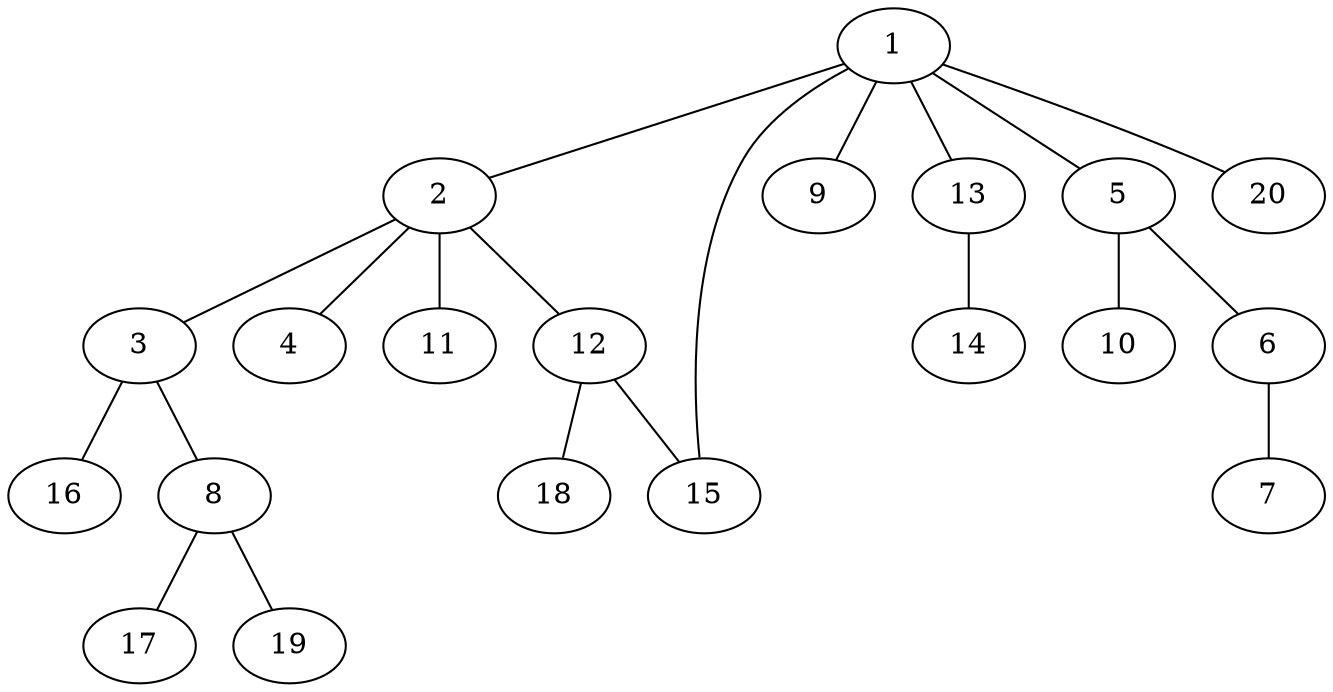 graph graphname {1--2
1--5
1--9
1--13
1--15
1--20
2--3
2--4
2--11
2--12
3--8
3--16
5--6
5--10
6--7
8--17
8--19
12--15
12--18
13--14
}